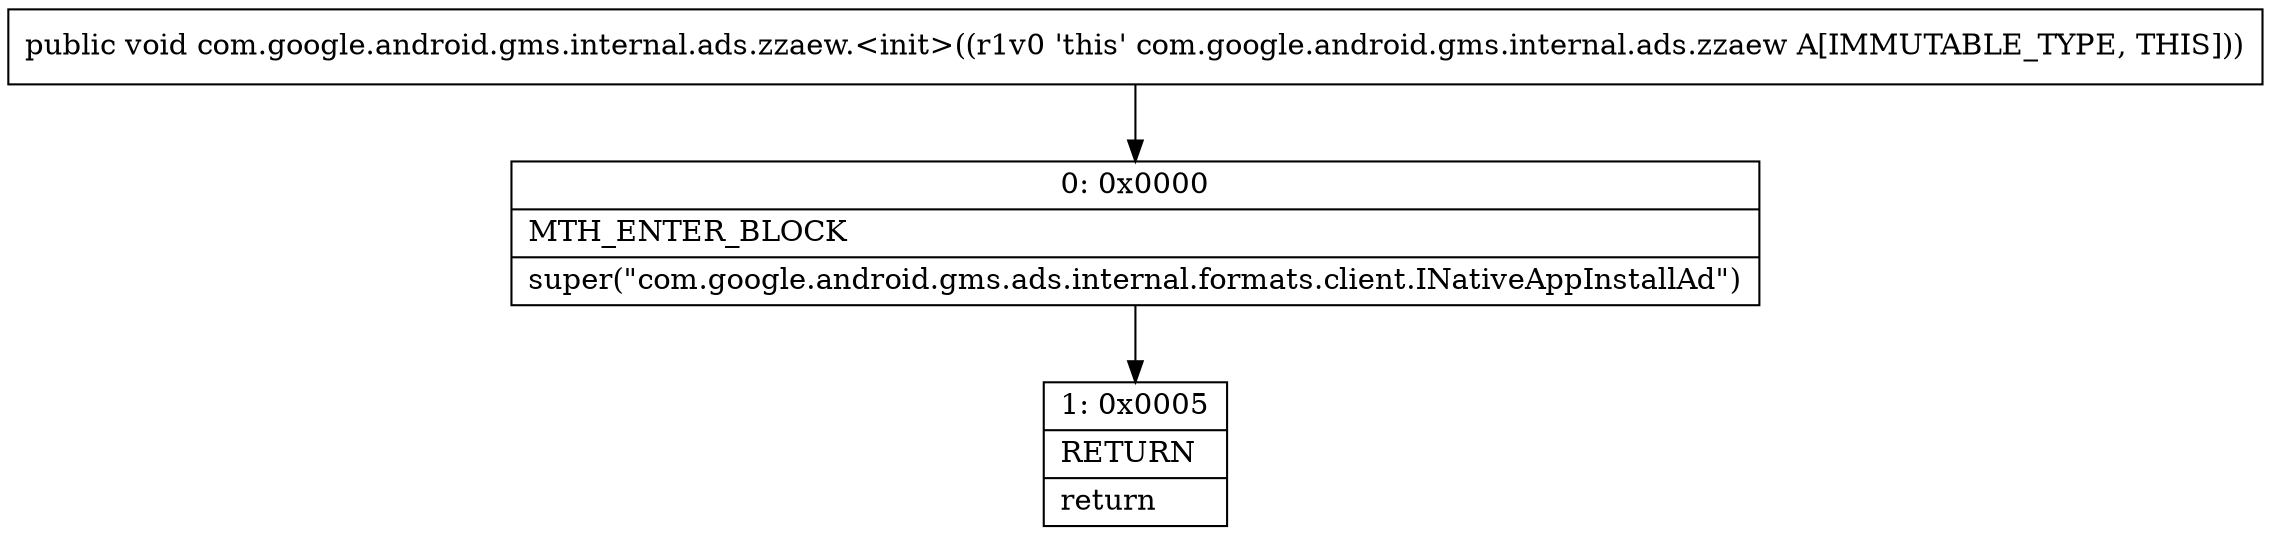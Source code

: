 digraph "CFG forcom.google.android.gms.internal.ads.zzaew.\<init\>()V" {
Node_0 [shape=record,label="{0\:\ 0x0000|MTH_ENTER_BLOCK\l|super(\"com.google.android.gms.ads.internal.formats.client.INativeAppInstallAd\")\l}"];
Node_1 [shape=record,label="{1\:\ 0x0005|RETURN\l|return\l}"];
MethodNode[shape=record,label="{public void com.google.android.gms.internal.ads.zzaew.\<init\>((r1v0 'this' com.google.android.gms.internal.ads.zzaew A[IMMUTABLE_TYPE, THIS])) }"];
MethodNode -> Node_0;
Node_0 -> Node_1;
}

